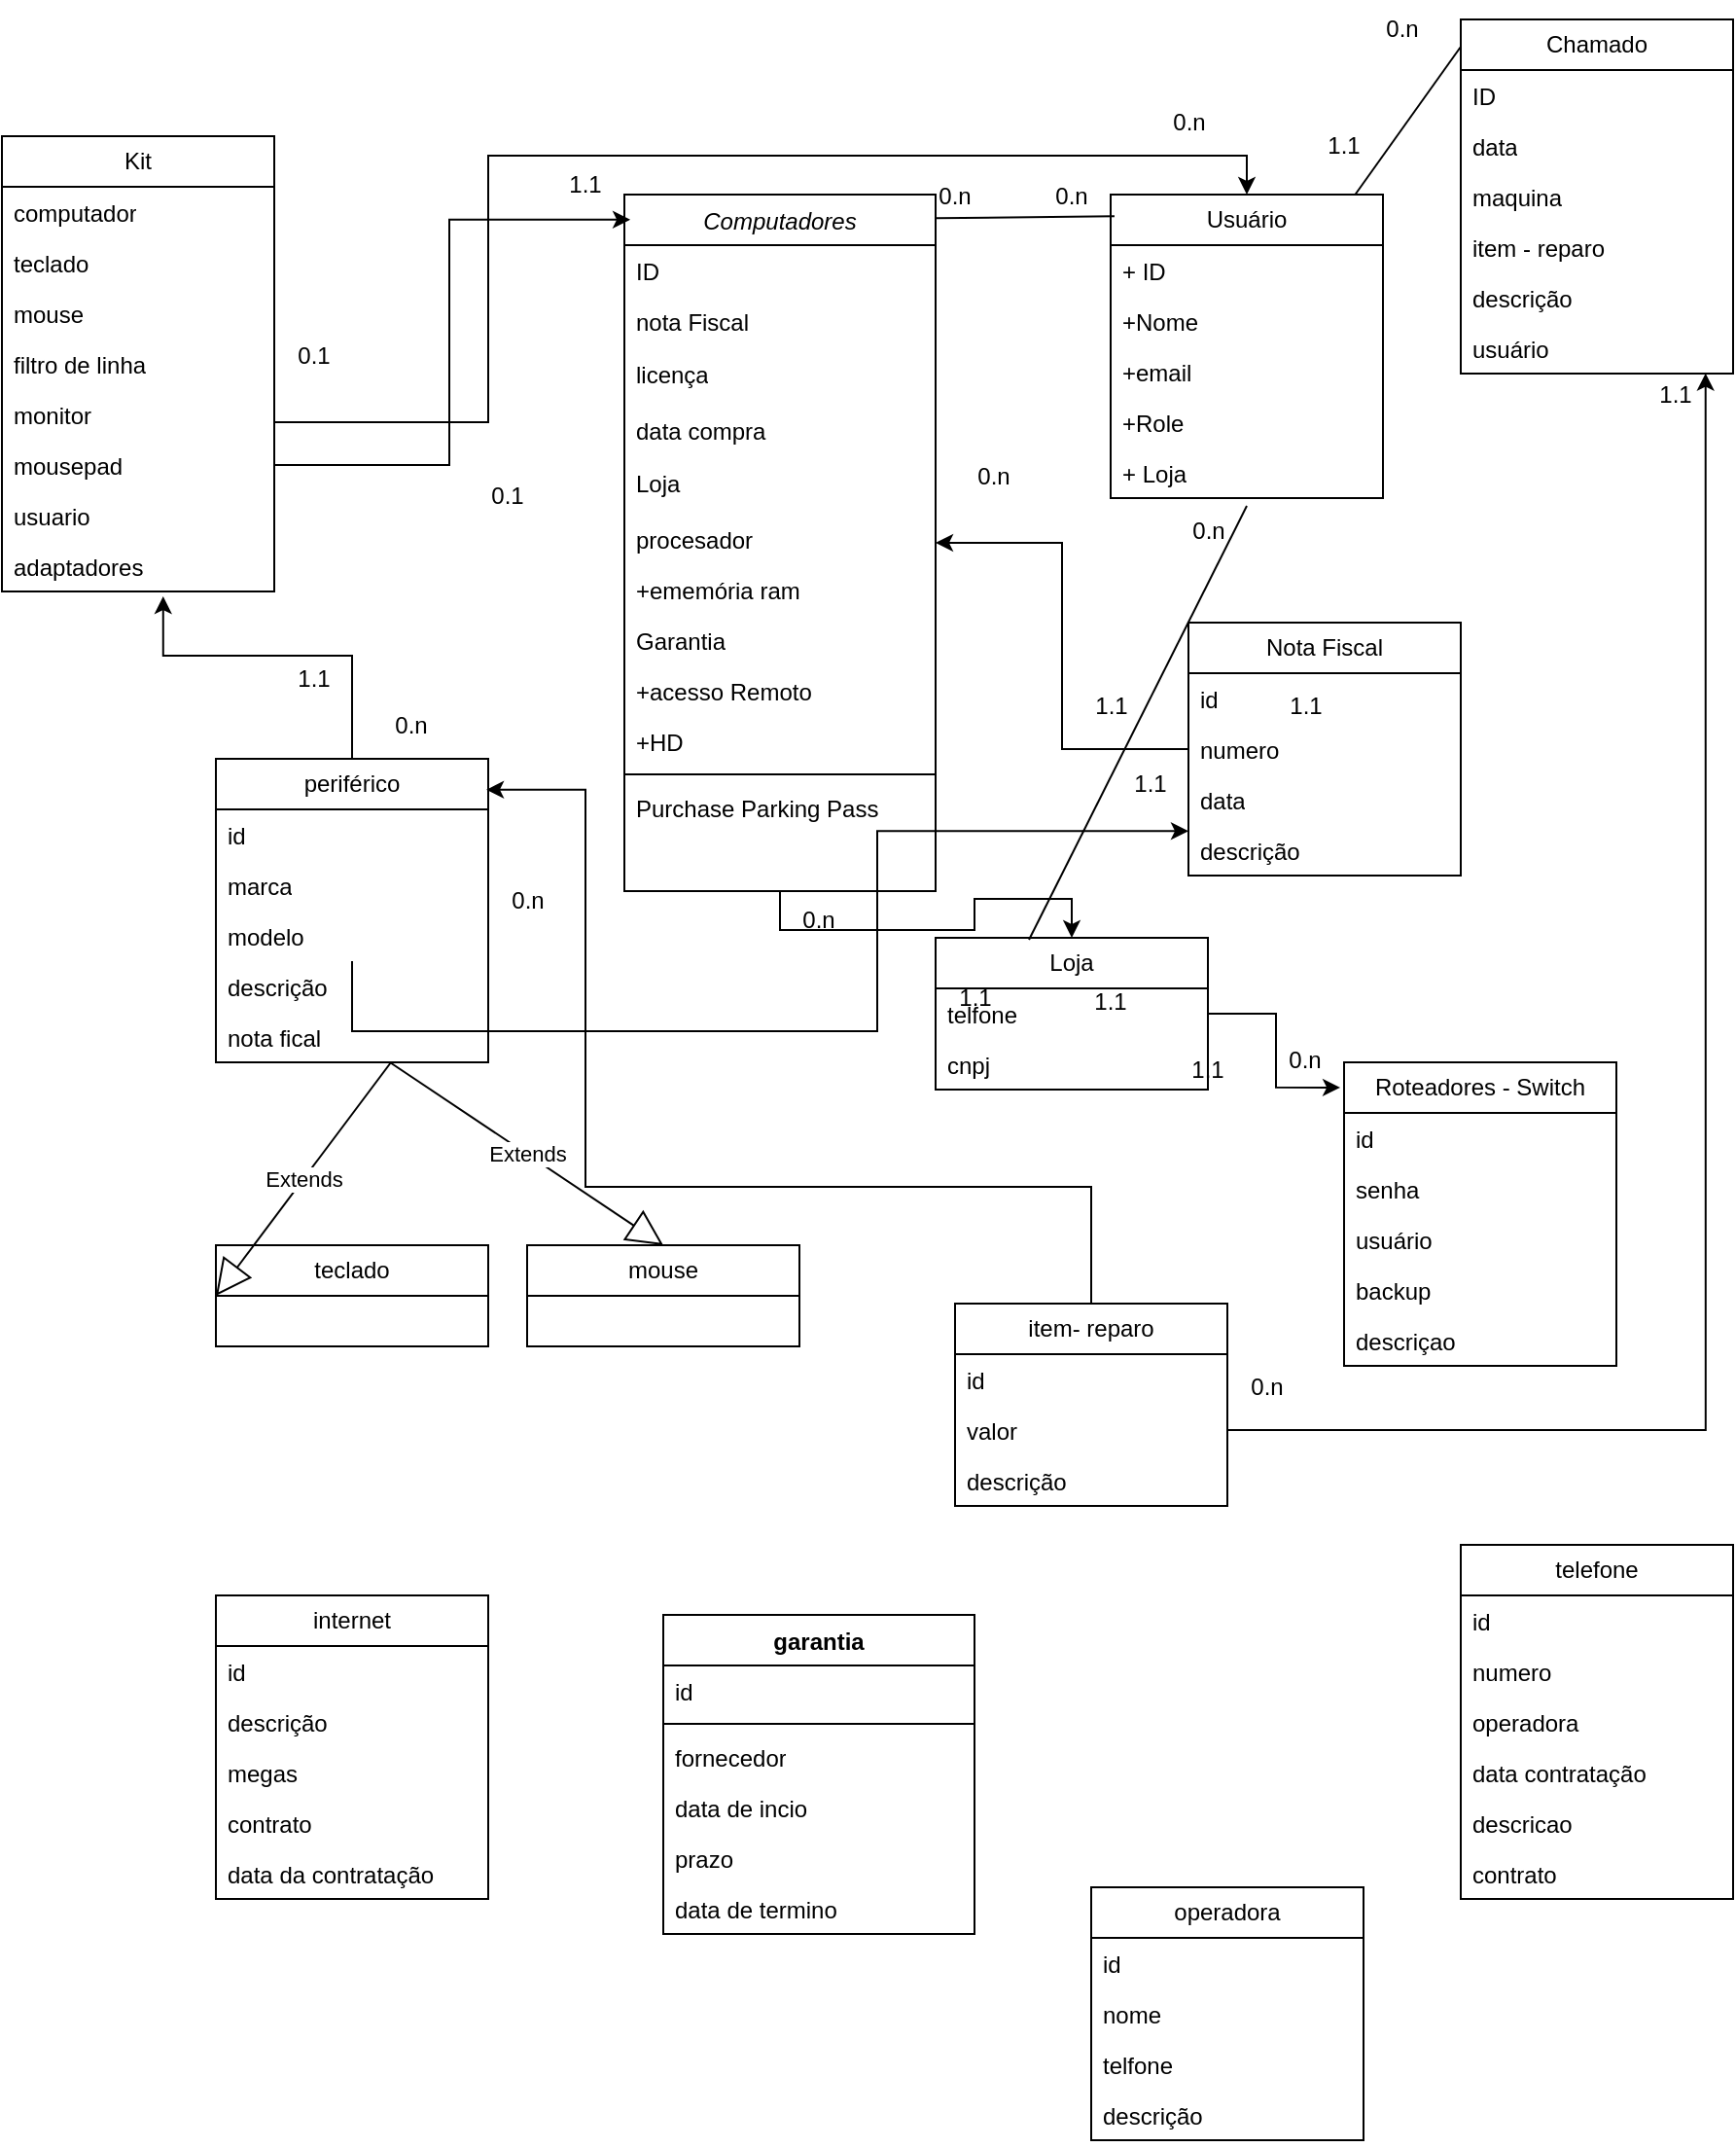 <mxfile version="21.6.1" type="device">
  <diagram id="C5RBs43oDa-KdzZeNtuy" name="Page-1">
    <mxGraphModel dx="2061" dy="737" grid="1" gridSize="10" guides="1" tooltips="1" connect="1" arrows="1" fold="1" page="1" pageScale="1" pageWidth="827" pageHeight="1169" math="0" shadow="0">
      <root>
        <mxCell id="WIyWlLk6GJQsqaUBKTNV-0" />
        <mxCell id="WIyWlLk6GJQsqaUBKTNV-1" parent="WIyWlLk6GJQsqaUBKTNV-0" />
        <mxCell id="lfwi_yc-FJui0SywZBca-70" style="edgeStyle=orthogonalEdgeStyle;rounded=0;orthogonalLoop=1;jettySize=auto;html=1;entryX=0.5;entryY=0;entryDx=0;entryDy=0;" edge="1" parent="WIyWlLk6GJQsqaUBKTNV-1" source="zkfFHV4jXpPFQw0GAbJ--0" target="lfwi_yc-FJui0SywZBca-62">
          <mxGeometry relative="1" as="geometry" />
        </mxCell>
        <mxCell id="zkfFHV4jXpPFQw0GAbJ--0" value="Computadores&#xa;" style="swimlane;fontStyle=2;align=center;verticalAlign=top;childLayout=stackLayout;horizontal=1;startSize=26;horizontalStack=0;resizeParent=1;resizeLast=0;collapsible=1;marginBottom=0;rounded=0;shadow=0;strokeWidth=1;" parent="WIyWlLk6GJQsqaUBKTNV-1" vertex="1">
          <mxGeometry x="220" y="120" width="160" height="358" as="geometry">
            <mxRectangle x="230" y="140" width="160" height="26" as="alternateBounds" />
          </mxGeometry>
        </mxCell>
        <mxCell id="zkfFHV4jXpPFQw0GAbJ--1" value="ID" style="text;align=left;verticalAlign=top;spacingLeft=4;spacingRight=4;overflow=hidden;rotatable=0;points=[[0,0.5],[1,0.5]];portConstraint=eastwest;" parent="zkfFHV4jXpPFQw0GAbJ--0" vertex="1">
          <mxGeometry y="26" width="160" height="26" as="geometry" />
        </mxCell>
        <mxCell id="zkfFHV4jXpPFQw0GAbJ--2" value="nota Fiscal" style="text;align=left;verticalAlign=top;spacingLeft=4;spacingRight=4;overflow=hidden;rotatable=0;points=[[0,0.5],[1,0.5]];portConstraint=eastwest;rounded=0;shadow=0;html=0;" parent="zkfFHV4jXpPFQw0GAbJ--0" vertex="1">
          <mxGeometry y="52" width="160" height="26" as="geometry" />
        </mxCell>
        <mxCell id="EEhmgt61nbMVW6sWsjqJ-3" value="licença" style="text;strokeColor=none;fillColor=none;align=left;verticalAlign=middle;spacingLeft=4;spacingRight=4;overflow=hidden;points=[[0,0.5],[1,0.5]];portConstraint=eastwest;rotatable=0;whiteSpace=wrap;html=1;" parent="zkfFHV4jXpPFQw0GAbJ--0" vertex="1">
          <mxGeometry y="78" width="160" height="30" as="geometry" />
        </mxCell>
        <mxCell id="zkfFHV4jXpPFQw0GAbJ--3" value="data compra" style="text;align=left;verticalAlign=top;spacingLeft=4;spacingRight=4;overflow=hidden;rotatable=0;points=[[0,0.5],[1,0.5]];portConstraint=eastwest;rounded=0;shadow=0;html=0;" parent="zkfFHV4jXpPFQw0GAbJ--0" vertex="1">
          <mxGeometry y="108" width="160" height="26" as="geometry" />
        </mxCell>
        <mxCell id="EEhmgt61nbMVW6sWsjqJ-5" value="Loja" style="text;strokeColor=none;fillColor=none;align=left;verticalAlign=middle;spacingLeft=4;spacingRight=4;overflow=hidden;points=[[0,0.5],[1,0.5]];portConstraint=eastwest;rotatable=0;whiteSpace=wrap;html=1;" parent="zkfFHV4jXpPFQw0GAbJ--0" vertex="1">
          <mxGeometry y="134" width="160" height="30" as="geometry" />
        </mxCell>
        <mxCell id="EEhmgt61nbMVW6sWsjqJ-15" value="procesador" style="text;strokeColor=none;fillColor=none;align=left;verticalAlign=top;spacingLeft=4;spacingRight=4;overflow=hidden;rotatable=0;points=[[0,0.5],[1,0.5]];portConstraint=eastwest;whiteSpace=wrap;html=1;" parent="zkfFHV4jXpPFQw0GAbJ--0" vertex="1">
          <mxGeometry y="164" width="160" height="26" as="geometry" />
        </mxCell>
        <mxCell id="EEhmgt61nbMVW6sWsjqJ-16" value="+ememória ram" style="text;strokeColor=none;fillColor=none;align=left;verticalAlign=top;spacingLeft=4;spacingRight=4;overflow=hidden;rotatable=0;points=[[0,0.5],[1,0.5]];portConstraint=eastwest;whiteSpace=wrap;html=1;" parent="zkfFHV4jXpPFQw0GAbJ--0" vertex="1">
          <mxGeometry y="190" width="160" height="26" as="geometry" />
        </mxCell>
        <mxCell id="EEhmgt61nbMVW6sWsjqJ-18" value="Garantia" style="text;strokeColor=none;fillColor=none;align=left;verticalAlign=top;spacingLeft=4;spacingRight=4;overflow=hidden;rotatable=0;points=[[0,0.5],[1,0.5]];portConstraint=eastwest;whiteSpace=wrap;html=1;" parent="zkfFHV4jXpPFQw0GAbJ--0" vertex="1">
          <mxGeometry y="216" width="160" height="26" as="geometry" />
        </mxCell>
        <mxCell id="lfwi_yc-FJui0SywZBca-0" value="+acesso Remoto&lt;br&gt;" style="text;strokeColor=none;fillColor=none;align=left;verticalAlign=top;spacingLeft=4;spacingRight=4;overflow=hidden;rotatable=0;points=[[0,0.5],[1,0.5]];portConstraint=eastwest;whiteSpace=wrap;html=1;" vertex="1" parent="zkfFHV4jXpPFQw0GAbJ--0">
          <mxGeometry y="242" width="160" height="26" as="geometry" />
        </mxCell>
        <mxCell id="EEhmgt61nbMVW6sWsjqJ-17" value="+HD" style="text;strokeColor=none;fillColor=none;align=left;verticalAlign=top;spacingLeft=4;spacingRight=4;overflow=hidden;rotatable=0;points=[[0,0.5],[1,0.5]];portConstraint=eastwest;whiteSpace=wrap;html=1;" parent="zkfFHV4jXpPFQw0GAbJ--0" vertex="1">
          <mxGeometry y="268" width="160" height="26" as="geometry" />
        </mxCell>
        <mxCell id="zkfFHV4jXpPFQw0GAbJ--4" value="" style="line;html=1;strokeWidth=1;align=left;verticalAlign=middle;spacingTop=-1;spacingLeft=3;spacingRight=3;rotatable=0;labelPosition=right;points=[];portConstraint=eastwest;" parent="zkfFHV4jXpPFQw0GAbJ--0" vertex="1">
          <mxGeometry y="294" width="160" height="8" as="geometry" />
        </mxCell>
        <mxCell id="zkfFHV4jXpPFQw0GAbJ--5" value="Purchase Parking Pass" style="text;align=left;verticalAlign=top;spacingLeft=4;spacingRight=4;overflow=hidden;rotatable=0;points=[[0,0.5],[1,0.5]];portConstraint=eastwest;" parent="zkfFHV4jXpPFQw0GAbJ--0" vertex="1">
          <mxGeometry y="302" width="160" height="26" as="geometry" />
        </mxCell>
        <mxCell id="EEhmgt61nbMVW6sWsjqJ-10" value="Usuário" style="swimlane;fontStyle=0;childLayout=stackLayout;horizontal=1;startSize=26;fillColor=none;horizontalStack=0;resizeParent=1;resizeParentMax=0;resizeLast=0;collapsible=1;marginBottom=0;whiteSpace=wrap;html=1;" parent="WIyWlLk6GJQsqaUBKTNV-1" vertex="1">
          <mxGeometry x="470" y="120" width="140" height="156" as="geometry" />
        </mxCell>
        <mxCell id="EEhmgt61nbMVW6sWsjqJ-11" value="+ ID" style="text;strokeColor=none;fillColor=none;align=left;verticalAlign=top;spacingLeft=4;spacingRight=4;overflow=hidden;rotatable=0;points=[[0,0.5],[1,0.5]];portConstraint=eastwest;whiteSpace=wrap;html=1;" parent="EEhmgt61nbMVW6sWsjqJ-10" vertex="1">
          <mxGeometry y="26" width="140" height="26" as="geometry" />
        </mxCell>
        <mxCell id="EEhmgt61nbMVW6sWsjqJ-12" value="+Nome" style="text;strokeColor=none;fillColor=none;align=left;verticalAlign=top;spacingLeft=4;spacingRight=4;overflow=hidden;rotatable=0;points=[[0,0.5],[1,0.5]];portConstraint=eastwest;whiteSpace=wrap;html=1;" parent="EEhmgt61nbMVW6sWsjqJ-10" vertex="1">
          <mxGeometry y="52" width="140" height="26" as="geometry" />
        </mxCell>
        <mxCell id="EEhmgt61nbMVW6sWsjqJ-13" value="+email" style="text;strokeColor=none;fillColor=none;align=left;verticalAlign=top;spacingLeft=4;spacingRight=4;overflow=hidden;rotatable=0;points=[[0,0.5],[1,0.5]];portConstraint=eastwest;whiteSpace=wrap;html=1;" parent="EEhmgt61nbMVW6sWsjqJ-10" vertex="1">
          <mxGeometry y="78" width="140" height="26" as="geometry" />
        </mxCell>
        <mxCell id="EEhmgt61nbMVW6sWsjqJ-19" value="+Role" style="text;strokeColor=none;fillColor=none;align=left;verticalAlign=top;spacingLeft=4;spacingRight=4;overflow=hidden;rotatable=0;points=[[0,0.5],[1,0.5]];portConstraint=eastwest;whiteSpace=wrap;html=1;" parent="EEhmgt61nbMVW6sWsjqJ-10" vertex="1">
          <mxGeometry y="104" width="140" height="26" as="geometry" />
        </mxCell>
        <mxCell id="EEhmgt61nbMVW6sWsjqJ-14" value="+ Loja&lt;br&gt;" style="text;strokeColor=none;fillColor=none;align=left;verticalAlign=top;spacingLeft=4;spacingRight=4;overflow=hidden;rotatable=0;points=[[0,0.5],[1,0.5]];portConstraint=eastwest;whiteSpace=wrap;html=1;" parent="EEhmgt61nbMVW6sWsjqJ-10" vertex="1">
          <mxGeometry y="130" width="140" height="26" as="geometry" />
        </mxCell>
        <mxCell id="EEhmgt61nbMVW6sWsjqJ-20" value="Chamado" style="swimlane;fontStyle=0;childLayout=stackLayout;horizontal=1;startSize=26;fillColor=none;horizontalStack=0;resizeParent=1;resizeParentMax=0;resizeLast=0;collapsible=1;marginBottom=0;whiteSpace=wrap;html=1;" parent="WIyWlLk6GJQsqaUBKTNV-1" vertex="1">
          <mxGeometry x="650" y="30" width="140" height="182" as="geometry" />
        </mxCell>
        <mxCell id="EEhmgt61nbMVW6sWsjqJ-21" value="ID" style="text;strokeColor=none;fillColor=none;align=left;verticalAlign=top;spacingLeft=4;spacingRight=4;overflow=hidden;rotatable=0;points=[[0,0.5],[1,0.5]];portConstraint=eastwest;whiteSpace=wrap;html=1;" parent="EEhmgt61nbMVW6sWsjqJ-20" vertex="1">
          <mxGeometry y="26" width="140" height="26" as="geometry" />
        </mxCell>
        <mxCell id="EEhmgt61nbMVW6sWsjqJ-22" value="data" style="text;strokeColor=none;fillColor=none;align=left;verticalAlign=top;spacingLeft=4;spacingRight=4;overflow=hidden;rotatable=0;points=[[0,0.5],[1,0.5]];portConstraint=eastwest;whiteSpace=wrap;html=1;" parent="EEhmgt61nbMVW6sWsjqJ-20" vertex="1">
          <mxGeometry y="52" width="140" height="26" as="geometry" />
        </mxCell>
        <mxCell id="lfwi_yc-FJui0SywZBca-1" value="maquina" style="text;strokeColor=none;fillColor=none;align=left;verticalAlign=top;spacingLeft=4;spacingRight=4;overflow=hidden;rotatable=0;points=[[0,0.5],[1,0.5]];portConstraint=eastwest;whiteSpace=wrap;html=1;" vertex="1" parent="EEhmgt61nbMVW6sWsjqJ-20">
          <mxGeometry y="78" width="140" height="26" as="geometry" />
        </mxCell>
        <mxCell id="lfwi_yc-FJui0SywZBca-2" value="item - reparo" style="text;strokeColor=none;fillColor=none;align=left;verticalAlign=top;spacingLeft=4;spacingRight=4;overflow=hidden;rotatable=0;points=[[0,0.5],[1,0.5]];portConstraint=eastwest;whiteSpace=wrap;html=1;" vertex="1" parent="EEhmgt61nbMVW6sWsjqJ-20">
          <mxGeometry y="104" width="140" height="26" as="geometry" />
        </mxCell>
        <mxCell id="lfwi_yc-FJui0SywZBca-3" value="descrição" style="text;strokeColor=none;fillColor=none;align=left;verticalAlign=top;spacingLeft=4;spacingRight=4;overflow=hidden;rotatable=0;points=[[0,0.5],[1,0.5]];portConstraint=eastwest;whiteSpace=wrap;html=1;" vertex="1" parent="EEhmgt61nbMVW6sWsjqJ-20">
          <mxGeometry y="130" width="140" height="26" as="geometry" />
        </mxCell>
        <mxCell id="EEhmgt61nbMVW6sWsjqJ-23" value="usuário" style="text;strokeColor=none;fillColor=none;align=left;verticalAlign=top;spacingLeft=4;spacingRight=4;overflow=hidden;rotatable=0;points=[[0,0.5],[1,0.5]];portConstraint=eastwest;whiteSpace=wrap;html=1;" parent="EEhmgt61nbMVW6sWsjqJ-20" vertex="1">
          <mxGeometry y="156" width="140" height="26" as="geometry" />
        </mxCell>
        <mxCell id="lfwi_yc-FJui0SywZBca-4" value="Roteadores - Switch" style="swimlane;fontStyle=0;childLayout=stackLayout;horizontal=1;startSize=26;fillColor=none;horizontalStack=0;resizeParent=1;resizeParentMax=0;resizeLast=0;collapsible=1;marginBottom=0;whiteSpace=wrap;html=1;" vertex="1" parent="WIyWlLk6GJQsqaUBKTNV-1">
          <mxGeometry x="590" y="566" width="140" height="156" as="geometry" />
        </mxCell>
        <mxCell id="lfwi_yc-FJui0SywZBca-5" value="id" style="text;strokeColor=none;fillColor=none;align=left;verticalAlign=top;spacingLeft=4;spacingRight=4;overflow=hidden;rotatable=0;points=[[0,0.5],[1,0.5]];portConstraint=eastwest;whiteSpace=wrap;html=1;" vertex="1" parent="lfwi_yc-FJui0SywZBca-4">
          <mxGeometry y="26" width="140" height="26" as="geometry" />
        </mxCell>
        <mxCell id="lfwi_yc-FJui0SywZBca-6" value="senha" style="text;strokeColor=none;fillColor=none;align=left;verticalAlign=top;spacingLeft=4;spacingRight=4;overflow=hidden;rotatable=0;points=[[0,0.5],[1,0.5]];portConstraint=eastwest;whiteSpace=wrap;html=1;" vertex="1" parent="lfwi_yc-FJui0SywZBca-4">
          <mxGeometry y="52" width="140" height="26" as="geometry" />
        </mxCell>
        <mxCell id="lfwi_yc-FJui0SywZBca-7" value="usuário" style="text;strokeColor=none;fillColor=none;align=left;verticalAlign=top;spacingLeft=4;spacingRight=4;overflow=hidden;rotatable=0;points=[[0,0.5],[1,0.5]];portConstraint=eastwest;whiteSpace=wrap;html=1;" vertex="1" parent="lfwi_yc-FJui0SywZBca-4">
          <mxGeometry y="78" width="140" height="26" as="geometry" />
        </mxCell>
        <mxCell id="lfwi_yc-FJui0SywZBca-8" value="backup" style="text;strokeColor=none;fillColor=none;align=left;verticalAlign=top;spacingLeft=4;spacingRight=4;overflow=hidden;rotatable=0;points=[[0,0.5],[1,0.5]];portConstraint=eastwest;whiteSpace=wrap;html=1;" vertex="1" parent="lfwi_yc-FJui0SywZBca-4">
          <mxGeometry y="104" width="140" height="26" as="geometry" />
        </mxCell>
        <mxCell id="lfwi_yc-FJui0SywZBca-9" value="descriçao" style="text;strokeColor=none;fillColor=none;align=left;verticalAlign=top;spacingLeft=4;spacingRight=4;overflow=hidden;rotatable=0;points=[[0,0.5],[1,0.5]];portConstraint=eastwest;whiteSpace=wrap;html=1;" vertex="1" parent="lfwi_yc-FJui0SywZBca-4">
          <mxGeometry y="130" width="140" height="26" as="geometry" />
        </mxCell>
        <mxCell id="lfwi_yc-FJui0SywZBca-88" style="edgeStyle=orthogonalEdgeStyle;rounded=0;orthogonalLoop=1;jettySize=auto;html=1;entryX=0.5;entryY=0;entryDx=0;entryDy=0;" edge="1" parent="WIyWlLk6GJQsqaUBKTNV-1" source="lfwi_yc-FJui0SywZBca-10" target="EEhmgt61nbMVW6sWsjqJ-10">
          <mxGeometry relative="1" as="geometry">
            <Array as="points">
              <mxPoint x="150" y="237" />
              <mxPoint x="150" y="100" />
              <mxPoint x="540" y="100" />
            </Array>
          </mxGeometry>
        </mxCell>
        <mxCell id="lfwi_yc-FJui0SywZBca-10" value="Kit" style="swimlane;fontStyle=0;childLayout=stackLayout;horizontal=1;startSize=26;fillColor=none;horizontalStack=0;resizeParent=1;resizeParentMax=0;resizeLast=0;collapsible=1;marginBottom=0;whiteSpace=wrap;html=1;" vertex="1" parent="WIyWlLk6GJQsqaUBKTNV-1">
          <mxGeometry x="-100" y="90" width="140" height="234" as="geometry" />
        </mxCell>
        <mxCell id="lfwi_yc-FJui0SywZBca-11" value="computador" style="text;strokeColor=none;fillColor=none;align=left;verticalAlign=top;spacingLeft=4;spacingRight=4;overflow=hidden;rotatable=0;points=[[0,0.5],[1,0.5]];portConstraint=eastwest;whiteSpace=wrap;html=1;" vertex="1" parent="lfwi_yc-FJui0SywZBca-10">
          <mxGeometry y="26" width="140" height="26" as="geometry" />
        </mxCell>
        <mxCell id="lfwi_yc-FJui0SywZBca-12" value="teclado" style="text;strokeColor=none;fillColor=none;align=left;verticalAlign=top;spacingLeft=4;spacingRight=4;overflow=hidden;rotatable=0;points=[[0,0.5],[1,0.5]];portConstraint=eastwest;whiteSpace=wrap;html=1;" vertex="1" parent="lfwi_yc-FJui0SywZBca-10">
          <mxGeometry y="52" width="140" height="26" as="geometry" />
        </mxCell>
        <mxCell id="lfwi_yc-FJui0SywZBca-13" value="mouse" style="text;strokeColor=none;fillColor=none;align=left;verticalAlign=top;spacingLeft=4;spacingRight=4;overflow=hidden;rotatable=0;points=[[0,0.5],[1,0.5]];portConstraint=eastwest;whiteSpace=wrap;html=1;" vertex="1" parent="lfwi_yc-FJui0SywZBca-10">
          <mxGeometry y="78" width="140" height="26" as="geometry" />
        </mxCell>
        <mxCell id="lfwi_yc-FJui0SywZBca-15" value="filtro de linha" style="text;strokeColor=none;fillColor=none;align=left;verticalAlign=top;spacingLeft=4;spacingRight=4;overflow=hidden;rotatable=0;points=[[0,0.5],[1,0.5]];portConstraint=eastwest;whiteSpace=wrap;html=1;" vertex="1" parent="lfwi_yc-FJui0SywZBca-10">
          <mxGeometry y="104" width="140" height="26" as="geometry" />
        </mxCell>
        <mxCell id="lfwi_yc-FJui0SywZBca-14" value="monitor" style="text;strokeColor=none;fillColor=none;align=left;verticalAlign=top;spacingLeft=4;spacingRight=4;overflow=hidden;rotatable=0;points=[[0,0.5],[1,0.5]];portConstraint=eastwest;whiteSpace=wrap;html=1;" vertex="1" parent="lfwi_yc-FJui0SywZBca-10">
          <mxGeometry y="130" width="140" height="26" as="geometry" />
        </mxCell>
        <mxCell id="lfwi_yc-FJui0SywZBca-16" value="mousepad" style="text;strokeColor=none;fillColor=none;align=left;verticalAlign=top;spacingLeft=4;spacingRight=4;overflow=hidden;rotatable=0;points=[[0,0.5],[1,0.5]];portConstraint=eastwest;whiteSpace=wrap;html=1;" vertex="1" parent="lfwi_yc-FJui0SywZBca-10">
          <mxGeometry y="156" width="140" height="26" as="geometry" />
        </mxCell>
        <mxCell id="lfwi_yc-FJui0SywZBca-39" value="usuario" style="text;strokeColor=none;fillColor=none;align=left;verticalAlign=top;spacingLeft=4;spacingRight=4;overflow=hidden;rotatable=0;points=[[0,0.5],[1,0.5]];portConstraint=eastwest;whiteSpace=wrap;html=1;" vertex="1" parent="lfwi_yc-FJui0SywZBca-10">
          <mxGeometry y="182" width="140" height="26" as="geometry" />
        </mxCell>
        <mxCell id="lfwi_yc-FJui0SywZBca-17" value="adaptadores" style="text;strokeColor=none;fillColor=none;align=left;verticalAlign=top;spacingLeft=4;spacingRight=4;overflow=hidden;rotatable=0;points=[[0,0.5],[1,0.5]];portConstraint=eastwest;whiteSpace=wrap;html=1;" vertex="1" parent="lfwi_yc-FJui0SywZBca-10">
          <mxGeometry y="208" width="140" height="26" as="geometry" />
        </mxCell>
        <mxCell id="lfwi_yc-FJui0SywZBca-77" style="edgeStyle=orthogonalEdgeStyle;rounded=0;orthogonalLoop=1;jettySize=auto;html=1;" edge="1" parent="WIyWlLk6GJQsqaUBKTNV-1" source="lfwi_yc-FJui0SywZBca-19" target="zkfFHV4jXpPFQw0GAbJ--0">
          <mxGeometry relative="1" as="geometry" />
        </mxCell>
        <mxCell id="lfwi_yc-FJui0SywZBca-19" value="Nota Fiscal" style="swimlane;fontStyle=0;childLayout=stackLayout;horizontal=1;startSize=26;fillColor=none;horizontalStack=0;resizeParent=1;resizeParentMax=0;resizeLast=0;collapsible=1;marginBottom=0;whiteSpace=wrap;html=1;" vertex="1" parent="WIyWlLk6GJQsqaUBKTNV-1">
          <mxGeometry x="510" y="340" width="140" height="130" as="geometry" />
        </mxCell>
        <mxCell id="lfwi_yc-FJui0SywZBca-20" value="id" style="text;strokeColor=none;fillColor=none;align=left;verticalAlign=top;spacingLeft=4;spacingRight=4;overflow=hidden;rotatable=0;points=[[0,0.5],[1,0.5]];portConstraint=eastwest;whiteSpace=wrap;html=1;" vertex="1" parent="lfwi_yc-FJui0SywZBca-19">
          <mxGeometry y="26" width="140" height="26" as="geometry" />
        </mxCell>
        <mxCell id="lfwi_yc-FJui0SywZBca-23" value="numero&lt;br&gt;" style="text;strokeColor=none;fillColor=none;align=left;verticalAlign=top;spacingLeft=4;spacingRight=4;overflow=hidden;rotatable=0;points=[[0,0.5],[1,0.5]];portConstraint=eastwest;whiteSpace=wrap;html=1;" vertex="1" parent="lfwi_yc-FJui0SywZBca-19">
          <mxGeometry y="52" width="140" height="26" as="geometry" />
        </mxCell>
        <mxCell id="lfwi_yc-FJui0SywZBca-21" value="data" style="text;strokeColor=none;fillColor=none;align=left;verticalAlign=top;spacingLeft=4;spacingRight=4;overflow=hidden;rotatable=0;points=[[0,0.5],[1,0.5]];portConstraint=eastwest;whiteSpace=wrap;html=1;" vertex="1" parent="lfwi_yc-FJui0SywZBca-19">
          <mxGeometry y="78" width="140" height="26" as="geometry" />
        </mxCell>
        <mxCell id="lfwi_yc-FJui0SywZBca-22" value="descrição" style="text;strokeColor=none;fillColor=none;align=left;verticalAlign=top;spacingLeft=4;spacingRight=4;overflow=hidden;rotatable=0;points=[[0,0.5],[1,0.5]];portConstraint=eastwest;whiteSpace=wrap;html=1;" vertex="1" parent="lfwi_yc-FJui0SywZBca-19">
          <mxGeometry y="104" width="140" height="26" as="geometry" />
        </mxCell>
        <mxCell id="lfwi_yc-FJui0SywZBca-85" style="edgeStyle=orthogonalEdgeStyle;rounded=0;orthogonalLoop=1;jettySize=auto;html=1;entryX=0.592;entryY=1.097;entryDx=0;entryDy=0;entryPerimeter=0;" edge="1" parent="WIyWlLk6GJQsqaUBKTNV-1" source="lfwi_yc-FJui0SywZBca-24" target="lfwi_yc-FJui0SywZBca-17">
          <mxGeometry relative="1" as="geometry">
            <Array as="points">
              <mxPoint x="80" y="357" />
            </Array>
          </mxGeometry>
        </mxCell>
        <mxCell id="lfwi_yc-FJui0SywZBca-24" value="periférico" style="swimlane;fontStyle=0;childLayout=stackLayout;horizontal=1;startSize=26;fillColor=none;horizontalStack=0;resizeParent=1;resizeParentMax=0;resizeLast=0;collapsible=1;marginBottom=0;whiteSpace=wrap;html=1;" vertex="1" parent="WIyWlLk6GJQsqaUBKTNV-1">
          <mxGeometry x="10" y="410" width="140" height="156" as="geometry" />
        </mxCell>
        <mxCell id="lfwi_yc-FJui0SywZBca-27" value="id" style="text;strokeColor=none;fillColor=none;align=left;verticalAlign=top;spacingLeft=4;spacingRight=4;overflow=hidden;rotatable=0;points=[[0,0.5],[1,0.5]];portConstraint=eastwest;whiteSpace=wrap;html=1;" vertex="1" parent="lfwi_yc-FJui0SywZBca-24">
          <mxGeometry y="26" width="140" height="26" as="geometry" />
        </mxCell>
        <mxCell id="lfwi_yc-FJui0SywZBca-28" value="marca" style="text;strokeColor=none;fillColor=none;align=left;verticalAlign=top;spacingLeft=4;spacingRight=4;overflow=hidden;rotatable=0;points=[[0,0.5],[1,0.5]];portConstraint=eastwest;whiteSpace=wrap;html=1;" vertex="1" parent="lfwi_yc-FJui0SywZBca-24">
          <mxGeometry y="52" width="140" height="26" as="geometry" />
        </mxCell>
        <mxCell id="lfwi_yc-FJui0SywZBca-25" value="modelo" style="text;strokeColor=none;fillColor=none;align=left;verticalAlign=top;spacingLeft=4;spacingRight=4;overflow=hidden;rotatable=0;points=[[0,0.5],[1,0.5]];portConstraint=eastwest;whiteSpace=wrap;html=1;" vertex="1" parent="lfwi_yc-FJui0SywZBca-24">
          <mxGeometry y="78" width="140" height="26" as="geometry" />
        </mxCell>
        <mxCell id="lfwi_yc-FJui0SywZBca-26" value="descrição" style="text;strokeColor=none;fillColor=none;align=left;verticalAlign=top;spacingLeft=4;spacingRight=4;overflow=hidden;rotatable=0;points=[[0,0.5],[1,0.5]];portConstraint=eastwest;whiteSpace=wrap;html=1;" vertex="1" parent="lfwi_yc-FJui0SywZBca-24">
          <mxGeometry y="104" width="140" height="26" as="geometry" />
        </mxCell>
        <mxCell id="lfwi_yc-FJui0SywZBca-29" value="nota fical&lt;br&gt;" style="text;strokeColor=none;fillColor=none;align=left;verticalAlign=top;spacingLeft=4;spacingRight=4;overflow=hidden;rotatable=0;points=[[0,0.5],[1,0.5]];portConstraint=eastwest;whiteSpace=wrap;html=1;" vertex="1" parent="lfwi_yc-FJui0SywZBca-24">
          <mxGeometry y="130" width="140" height="26" as="geometry" />
        </mxCell>
        <mxCell id="lfwi_yc-FJui0SywZBca-44" value="Extends" style="endArrow=block;endSize=16;endFill=0;html=1;rounded=0;entryX=0;entryY=0.5;entryDx=0;entryDy=0;" edge="1" parent="lfwi_yc-FJui0SywZBca-24" target="lfwi_yc-FJui0SywZBca-31">
          <mxGeometry width="160" relative="1" as="geometry">
            <mxPoint x="90" y="156" as="sourcePoint" />
            <mxPoint x="250" y="156" as="targetPoint" />
          </mxGeometry>
        </mxCell>
        <mxCell id="lfwi_yc-FJui0SywZBca-31" value="teclado" style="swimlane;fontStyle=0;childLayout=stackLayout;horizontal=1;startSize=26;fillColor=none;horizontalStack=0;resizeParent=1;resizeParentMax=0;resizeLast=0;collapsible=1;marginBottom=0;whiteSpace=wrap;html=1;" vertex="1" parent="WIyWlLk6GJQsqaUBKTNV-1">
          <mxGeometry x="10" y="660" width="140" height="52" as="geometry" />
        </mxCell>
        <mxCell id="lfwi_yc-FJui0SywZBca-35" value="mouse" style="swimlane;fontStyle=0;childLayout=stackLayout;horizontal=1;startSize=26;fillColor=none;horizontalStack=0;resizeParent=1;resizeParentMax=0;resizeLast=0;collapsible=1;marginBottom=0;whiteSpace=wrap;html=1;" vertex="1" parent="WIyWlLk6GJQsqaUBKTNV-1">
          <mxGeometry x="170" y="660" width="140" height="52" as="geometry" />
        </mxCell>
        <mxCell id="lfwi_yc-FJui0SywZBca-46" value="Extends" style="endArrow=block;endSize=16;endFill=0;html=1;rounded=0;entryX=0.5;entryY=0;entryDx=0;entryDy=0;" edge="1" parent="WIyWlLk6GJQsqaUBKTNV-1" source="lfwi_yc-FJui0SywZBca-29" target="lfwi_yc-FJui0SywZBca-35">
          <mxGeometry width="160" relative="1" as="geometry">
            <mxPoint x="330" y="570" as="sourcePoint" />
            <mxPoint x="490" y="570" as="targetPoint" />
          </mxGeometry>
        </mxCell>
        <mxCell id="lfwi_yc-FJui0SywZBca-53" style="edgeStyle=orthogonalEdgeStyle;rounded=0;orthogonalLoop=1;jettySize=auto;html=1;entryX=0.019;entryY=0.036;entryDx=0;entryDy=0;entryPerimeter=0;" edge="1" parent="WIyWlLk6GJQsqaUBKTNV-1" source="lfwi_yc-FJui0SywZBca-16" target="zkfFHV4jXpPFQw0GAbJ--0">
          <mxGeometry relative="1" as="geometry" />
        </mxCell>
        <mxCell id="lfwi_yc-FJui0SywZBca-54" value="1.1" style="text;html=1;strokeColor=none;fillColor=none;align=center;verticalAlign=middle;whiteSpace=wrap;rounded=0;" vertex="1" parent="WIyWlLk6GJQsqaUBKTNV-1">
          <mxGeometry x="170" y="100" width="60" height="30" as="geometry" />
        </mxCell>
        <mxCell id="lfwi_yc-FJui0SywZBca-55" value="0.1" style="text;html=1;strokeColor=none;fillColor=none;align=center;verticalAlign=middle;whiteSpace=wrap;rounded=0;" vertex="1" parent="WIyWlLk6GJQsqaUBKTNV-1">
          <mxGeometry x="130" y="260" width="60" height="30" as="geometry" />
        </mxCell>
        <mxCell id="lfwi_yc-FJui0SywZBca-56" value="" style="endArrow=none;html=1;rounded=0;entryX=0;entryY=0.077;entryDx=0;entryDy=0;entryPerimeter=0;" edge="1" parent="WIyWlLk6GJQsqaUBKTNV-1" source="EEhmgt61nbMVW6sWsjqJ-10" target="EEhmgt61nbMVW6sWsjqJ-20">
          <mxGeometry width="50" height="50" relative="1" as="geometry">
            <mxPoint x="390" y="280" as="sourcePoint" />
            <mxPoint x="440" y="230" as="targetPoint" />
          </mxGeometry>
        </mxCell>
        <mxCell id="lfwi_yc-FJui0SywZBca-57" value="0.n" style="text;html=1;strokeColor=none;fillColor=none;align=center;verticalAlign=middle;whiteSpace=wrap;rounded=0;" vertex="1" parent="WIyWlLk6GJQsqaUBKTNV-1">
          <mxGeometry x="590" y="20" width="60" height="30" as="geometry" />
        </mxCell>
        <mxCell id="lfwi_yc-FJui0SywZBca-58" value="1.1" style="text;html=1;strokeColor=none;fillColor=none;align=center;verticalAlign=middle;whiteSpace=wrap;rounded=0;" vertex="1" parent="WIyWlLk6GJQsqaUBKTNV-1">
          <mxGeometry x="560" y="80" width="60" height="30" as="geometry" />
        </mxCell>
        <mxCell id="lfwi_yc-FJui0SywZBca-59" value="" style="endArrow=none;html=1;rounded=0;exitX=1;exitY=0.034;exitDx=0;exitDy=0;exitPerimeter=0;entryX=0.014;entryY=0.071;entryDx=0;entryDy=0;entryPerimeter=0;" edge="1" parent="WIyWlLk6GJQsqaUBKTNV-1" source="zkfFHV4jXpPFQw0GAbJ--0" target="EEhmgt61nbMVW6sWsjqJ-10">
          <mxGeometry width="50" height="50" relative="1" as="geometry">
            <mxPoint x="390" y="280" as="sourcePoint" />
            <mxPoint x="440" y="230" as="targetPoint" />
          </mxGeometry>
        </mxCell>
        <mxCell id="lfwi_yc-FJui0SywZBca-60" value="0.n" style="text;html=1;strokeColor=none;fillColor=none;align=center;verticalAlign=middle;whiteSpace=wrap;rounded=0;" vertex="1" parent="WIyWlLk6GJQsqaUBKTNV-1">
          <mxGeometry x="360" y="106" width="60" height="30" as="geometry" />
        </mxCell>
        <mxCell id="lfwi_yc-FJui0SywZBca-61" value="0.n" style="text;html=1;strokeColor=none;fillColor=none;align=center;verticalAlign=middle;whiteSpace=wrap;rounded=0;" vertex="1" parent="WIyWlLk6GJQsqaUBKTNV-1">
          <mxGeometry x="420" y="106" width="60" height="30" as="geometry" />
        </mxCell>
        <mxCell id="lfwi_yc-FJui0SywZBca-67" style="edgeStyle=orthogonalEdgeStyle;rounded=0;orthogonalLoop=1;jettySize=auto;html=1;entryX=-0.014;entryY=0.083;entryDx=0;entryDy=0;entryPerimeter=0;" edge="1" parent="WIyWlLk6GJQsqaUBKTNV-1" source="lfwi_yc-FJui0SywZBca-62" target="lfwi_yc-FJui0SywZBca-4">
          <mxGeometry relative="1" as="geometry" />
        </mxCell>
        <mxCell id="lfwi_yc-FJui0SywZBca-62" value="Loja" style="swimlane;fontStyle=0;childLayout=stackLayout;horizontal=1;startSize=26;fillColor=none;horizontalStack=0;resizeParent=1;resizeParentMax=0;resizeLast=0;collapsible=1;marginBottom=0;whiteSpace=wrap;html=1;" vertex="1" parent="WIyWlLk6GJQsqaUBKTNV-1">
          <mxGeometry x="380" y="502" width="140" height="78" as="geometry" />
        </mxCell>
        <mxCell id="lfwi_yc-FJui0SywZBca-63" value="telfone" style="text;strokeColor=none;fillColor=none;align=left;verticalAlign=top;spacingLeft=4;spacingRight=4;overflow=hidden;rotatable=0;points=[[0,0.5],[1,0.5]];portConstraint=eastwest;whiteSpace=wrap;html=1;" vertex="1" parent="lfwi_yc-FJui0SywZBca-62">
          <mxGeometry y="26" width="140" height="26" as="geometry" />
        </mxCell>
        <mxCell id="lfwi_yc-FJui0SywZBca-64" value="cnpj" style="text;strokeColor=none;fillColor=none;align=left;verticalAlign=top;spacingLeft=4;spacingRight=4;overflow=hidden;rotatable=0;points=[[0,0.5],[1,0.5]];portConstraint=eastwest;whiteSpace=wrap;html=1;" vertex="1" parent="lfwi_yc-FJui0SywZBca-62">
          <mxGeometry y="52" width="140" height="26" as="geometry" />
        </mxCell>
        <mxCell id="lfwi_yc-FJui0SywZBca-68" value="0.n" style="text;html=1;strokeColor=none;fillColor=none;align=center;verticalAlign=middle;whiteSpace=wrap;rounded=0;" vertex="1" parent="WIyWlLk6GJQsqaUBKTNV-1">
          <mxGeometry x="540" y="550" width="60" height="30" as="geometry" />
        </mxCell>
        <mxCell id="lfwi_yc-FJui0SywZBca-69" value="1.1" style="text;html=1;strokeColor=none;fillColor=none;align=center;verticalAlign=middle;whiteSpace=wrap;rounded=0;" vertex="1" parent="WIyWlLk6GJQsqaUBKTNV-1">
          <mxGeometry x="490" y="555" width="60" height="30" as="geometry" />
        </mxCell>
        <mxCell id="lfwi_yc-FJui0SywZBca-71" value="1.1" style="text;html=1;strokeColor=none;fillColor=none;align=center;verticalAlign=middle;whiteSpace=wrap;rounded=0;" vertex="1" parent="WIyWlLk6GJQsqaUBKTNV-1">
          <mxGeometry x="440" y="520" width="60" height="30" as="geometry" />
        </mxCell>
        <mxCell id="lfwi_yc-FJui0SywZBca-72" value="0.n" style="text;html=1;strokeColor=none;fillColor=none;align=center;verticalAlign=middle;whiteSpace=wrap;rounded=0;" vertex="1" parent="WIyWlLk6GJQsqaUBKTNV-1">
          <mxGeometry x="290" y="478" width="60" height="30" as="geometry" />
        </mxCell>
        <mxCell id="lfwi_yc-FJui0SywZBca-73" value="" style="endArrow=none;html=1;rounded=0;entryX=0.5;entryY=1.154;entryDx=0;entryDy=0;entryPerimeter=0;exitX=0.343;exitY=0.013;exitDx=0;exitDy=0;exitPerimeter=0;" edge="1" parent="WIyWlLk6GJQsqaUBKTNV-1" source="lfwi_yc-FJui0SywZBca-62" target="EEhmgt61nbMVW6sWsjqJ-14">
          <mxGeometry width="50" height="50" relative="1" as="geometry">
            <mxPoint x="390" y="480" as="sourcePoint" />
            <mxPoint x="440" y="430" as="targetPoint" />
          </mxGeometry>
        </mxCell>
        <mxCell id="lfwi_yc-FJui0SywZBca-75" value="0.n" style="text;html=1;align=center;verticalAlign=middle;resizable=0;points=[];autosize=1;strokeColor=none;fillColor=none;" vertex="1" parent="WIyWlLk6GJQsqaUBKTNV-1">
          <mxGeometry x="500" y="278" width="40" height="30" as="geometry" />
        </mxCell>
        <mxCell id="lfwi_yc-FJui0SywZBca-76" value="1.1" style="text;html=1;align=center;verticalAlign=middle;resizable=0;points=[];autosize=1;strokeColor=none;fillColor=none;" vertex="1" parent="WIyWlLk6GJQsqaUBKTNV-1">
          <mxGeometry x="380" y="518" width="40" height="30" as="geometry" />
        </mxCell>
        <mxCell id="lfwi_yc-FJui0SywZBca-78" value="1.1" style="text;html=1;align=center;verticalAlign=middle;resizable=0;points=[];autosize=1;strokeColor=none;fillColor=none;" vertex="1" parent="WIyWlLk6GJQsqaUBKTNV-1">
          <mxGeometry x="550" y="368" width="40" height="30" as="geometry" />
        </mxCell>
        <mxCell id="lfwi_yc-FJui0SywZBca-79" value="0.n" style="text;html=1;strokeColor=none;fillColor=none;align=center;verticalAlign=middle;whiteSpace=wrap;rounded=0;" vertex="1" parent="WIyWlLk6GJQsqaUBKTNV-1">
          <mxGeometry x="380" y="250" width="60" height="30" as="geometry" />
        </mxCell>
        <mxCell id="lfwi_yc-FJui0SywZBca-84" style="edgeStyle=orthogonalEdgeStyle;rounded=0;orthogonalLoop=1;jettySize=auto;html=1;entryX=0.993;entryY=0.102;entryDx=0;entryDy=0;entryPerimeter=0;" edge="1" parent="WIyWlLk6GJQsqaUBKTNV-1" source="lfwi_yc-FJui0SywZBca-80" target="lfwi_yc-FJui0SywZBca-24">
          <mxGeometry relative="1" as="geometry">
            <Array as="points">
              <mxPoint x="460" y="630" />
              <mxPoint x="200" y="630" />
              <mxPoint x="200" y="426" />
            </Array>
          </mxGeometry>
        </mxCell>
        <mxCell id="lfwi_yc-FJui0SywZBca-80" value="item- reparo" style="swimlane;fontStyle=0;childLayout=stackLayout;horizontal=1;startSize=26;fillColor=none;horizontalStack=0;resizeParent=1;resizeParentMax=0;resizeLast=0;collapsible=1;marginBottom=0;whiteSpace=wrap;html=1;" vertex="1" parent="WIyWlLk6GJQsqaUBKTNV-1">
          <mxGeometry x="390" y="690" width="140" height="104" as="geometry" />
        </mxCell>
        <mxCell id="lfwi_yc-FJui0SywZBca-81" value="id" style="text;strokeColor=none;fillColor=none;align=left;verticalAlign=top;spacingLeft=4;spacingRight=4;overflow=hidden;rotatable=0;points=[[0,0.5],[1,0.5]];portConstraint=eastwest;whiteSpace=wrap;html=1;" vertex="1" parent="lfwi_yc-FJui0SywZBca-80">
          <mxGeometry y="26" width="140" height="26" as="geometry" />
        </mxCell>
        <mxCell id="lfwi_yc-FJui0SywZBca-82" value="valor" style="text;strokeColor=none;fillColor=none;align=left;verticalAlign=top;spacingLeft=4;spacingRight=4;overflow=hidden;rotatable=0;points=[[0,0.5],[1,0.5]];portConstraint=eastwest;whiteSpace=wrap;html=1;" vertex="1" parent="lfwi_yc-FJui0SywZBca-80">
          <mxGeometry y="52" width="140" height="26" as="geometry" />
        </mxCell>
        <mxCell id="lfwi_yc-FJui0SywZBca-83" value="descrição" style="text;strokeColor=none;fillColor=none;align=left;verticalAlign=top;spacingLeft=4;spacingRight=4;overflow=hidden;rotatable=0;points=[[0,0.5],[1,0.5]];portConstraint=eastwest;whiteSpace=wrap;html=1;" vertex="1" parent="lfwi_yc-FJui0SywZBca-80">
          <mxGeometry y="78" width="140" height="26" as="geometry" />
        </mxCell>
        <mxCell id="lfwi_yc-FJui0SywZBca-86" value="0.n" style="text;html=1;align=center;verticalAlign=middle;resizable=0;points=[];autosize=1;strokeColor=none;fillColor=none;" vertex="1" parent="WIyWlLk6GJQsqaUBKTNV-1">
          <mxGeometry x="90" y="378" width="40" height="30" as="geometry" />
        </mxCell>
        <mxCell id="lfwi_yc-FJui0SywZBca-87" value="1.1" style="text;html=1;align=center;verticalAlign=middle;resizable=0;points=[];autosize=1;strokeColor=none;fillColor=none;" vertex="1" parent="WIyWlLk6GJQsqaUBKTNV-1">
          <mxGeometry x="40" y="354" width="40" height="30" as="geometry" />
        </mxCell>
        <mxCell id="lfwi_yc-FJui0SywZBca-90" value="0.1" style="text;html=1;align=center;verticalAlign=middle;resizable=0;points=[];autosize=1;strokeColor=none;fillColor=none;" vertex="1" parent="WIyWlLk6GJQsqaUBKTNV-1">
          <mxGeometry x="40" y="188" width="40" height="30" as="geometry" />
        </mxCell>
        <mxCell id="lfwi_yc-FJui0SywZBca-91" value="0.n" style="text;html=1;align=center;verticalAlign=middle;resizable=0;points=[];autosize=1;strokeColor=none;fillColor=none;" vertex="1" parent="WIyWlLk6GJQsqaUBKTNV-1">
          <mxGeometry x="490" y="68" width="40" height="30" as="geometry" />
        </mxCell>
        <mxCell id="lfwi_yc-FJui0SywZBca-92" style="edgeStyle=orthogonalEdgeStyle;rounded=0;orthogonalLoop=1;jettySize=auto;html=1;entryX=0.899;entryY=0.993;entryDx=0;entryDy=0;entryPerimeter=0;" edge="1" parent="WIyWlLk6GJQsqaUBKTNV-1" source="lfwi_yc-FJui0SywZBca-82" target="EEhmgt61nbMVW6sWsjqJ-23">
          <mxGeometry relative="1" as="geometry" />
        </mxCell>
        <mxCell id="lfwi_yc-FJui0SywZBca-93" value="1.1" style="text;html=1;align=center;verticalAlign=middle;resizable=0;points=[];autosize=1;strokeColor=none;fillColor=none;" vertex="1" parent="WIyWlLk6GJQsqaUBKTNV-1">
          <mxGeometry x="740" y="208" width="40" height="30" as="geometry" />
        </mxCell>
        <mxCell id="lfwi_yc-FJui0SywZBca-94" value="0.n" style="text;html=1;align=center;verticalAlign=middle;resizable=0;points=[];autosize=1;strokeColor=none;fillColor=none;" vertex="1" parent="WIyWlLk6GJQsqaUBKTNV-1">
          <mxGeometry x="530" y="718" width="40" height="30" as="geometry" />
        </mxCell>
        <mxCell id="lfwi_yc-FJui0SywZBca-95" style="edgeStyle=orthogonalEdgeStyle;rounded=0;orthogonalLoop=1;jettySize=auto;html=1;entryX=0;entryY=0.12;entryDx=0;entryDy=0;entryPerimeter=0;" edge="1" parent="WIyWlLk6GJQsqaUBKTNV-1" source="lfwi_yc-FJui0SywZBca-25" target="lfwi_yc-FJui0SywZBca-22">
          <mxGeometry relative="1" as="geometry">
            <Array as="points">
              <mxPoint x="80" y="550" />
              <mxPoint x="350" y="550" />
              <mxPoint x="350" y="447" />
            </Array>
          </mxGeometry>
        </mxCell>
        <mxCell id="lfwi_yc-FJui0SywZBca-96" value="1.1" style="text;html=1;align=center;verticalAlign=middle;resizable=0;points=[];autosize=1;strokeColor=none;fillColor=none;" vertex="1" parent="WIyWlLk6GJQsqaUBKTNV-1">
          <mxGeometry x="470" y="408" width="40" height="30" as="geometry" />
        </mxCell>
        <mxCell id="lfwi_yc-FJui0SywZBca-97" value="0.n" style="text;html=1;align=center;verticalAlign=middle;resizable=0;points=[];autosize=1;strokeColor=none;fillColor=none;" vertex="1" parent="WIyWlLk6GJQsqaUBKTNV-1">
          <mxGeometry x="150" y="468" width="40" height="30" as="geometry" />
        </mxCell>
        <mxCell id="lfwi_yc-FJui0SywZBca-98" value="1.1" style="text;html=1;align=center;verticalAlign=middle;resizable=0;points=[];autosize=1;strokeColor=none;fillColor=none;" vertex="1" parent="WIyWlLk6GJQsqaUBKTNV-1">
          <mxGeometry x="450" y="368" width="40" height="30" as="geometry" />
        </mxCell>
        <mxCell id="lfwi_yc-FJui0SywZBca-99" value="telefone" style="swimlane;fontStyle=0;childLayout=stackLayout;horizontal=1;startSize=26;fillColor=none;horizontalStack=0;resizeParent=1;resizeParentMax=0;resizeLast=0;collapsible=1;marginBottom=0;whiteSpace=wrap;html=1;" vertex="1" parent="WIyWlLk6GJQsqaUBKTNV-1">
          <mxGeometry x="650" y="814" width="140" height="182" as="geometry" />
        </mxCell>
        <mxCell id="lfwi_yc-FJui0SywZBca-100" value="id" style="text;strokeColor=none;fillColor=none;align=left;verticalAlign=top;spacingLeft=4;spacingRight=4;overflow=hidden;rotatable=0;points=[[0,0.5],[1,0.5]];portConstraint=eastwest;whiteSpace=wrap;html=1;" vertex="1" parent="lfwi_yc-FJui0SywZBca-99">
          <mxGeometry y="26" width="140" height="26" as="geometry" />
        </mxCell>
        <mxCell id="lfwi_yc-FJui0SywZBca-101" value="numero" style="text;strokeColor=none;fillColor=none;align=left;verticalAlign=top;spacingLeft=4;spacingRight=4;overflow=hidden;rotatable=0;points=[[0,0.5],[1,0.5]];portConstraint=eastwest;whiteSpace=wrap;html=1;" vertex="1" parent="lfwi_yc-FJui0SywZBca-99">
          <mxGeometry y="52" width="140" height="26" as="geometry" />
        </mxCell>
        <mxCell id="lfwi_yc-FJui0SywZBca-102" value="operadora" style="text;strokeColor=none;fillColor=none;align=left;verticalAlign=top;spacingLeft=4;spacingRight=4;overflow=hidden;rotatable=0;points=[[0,0.5],[1,0.5]];portConstraint=eastwest;whiteSpace=wrap;html=1;" vertex="1" parent="lfwi_yc-FJui0SywZBca-99">
          <mxGeometry y="78" width="140" height="26" as="geometry" />
        </mxCell>
        <mxCell id="lfwi_yc-FJui0SywZBca-123" value="data contratação" style="text;strokeColor=none;fillColor=none;align=left;verticalAlign=top;spacingLeft=4;spacingRight=4;overflow=hidden;rotatable=0;points=[[0,0.5],[1,0.5]];portConstraint=eastwest;whiteSpace=wrap;html=1;" vertex="1" parent="lfwi_yc-FJui0SywZBca-99">
          <mxGeometry y="104" width="140" height="26" as="geometry" />
        </mxCell>
        <mxCell id="lfwi_yc-FJui0SywZBca-124" value="descricao&lt;br&gt;" style="text;strokeColor=none;fillColor=none;align=left;verticalAlign=top;spacingLeft=4;spacingRight=4;overflow=hidden;rotatable=0;points=[[0,0.5],[1,0.5]];portConstraint=eastwest;whiteSpace=wrap;html=1;" vertex="1" parent="lfwi_yc-FJui0SywZBca-99">
          <mxGeometry y="130" width="140" height="26" as="geometry" />
        </mxCell>
        <mxCell id="lfwi_yc-FJui0SywZBca-122" value="contrato" style="text;strokeColor=none;fillColor=none;align=left;verticalAlign=top;spacingLeft=4;spacingRight=4;overflow=hidden;rotatable=0;points=[[0,0.5],[1,0.5]];portConstraint=eastwest;whiteSpace=wrap;html=1;" vertex="1" parent="lfwi_yc-FJui0SywZBca-99">
          <mxGeometry y="156" width="140" height="26" as="geometry" />
        </mxCell>
        <mxCell id="lfwi_yc-FJui0SywZBca-103" value="garantia" style="swimlane;fontStyle=1;align=center;verticalAlign=top;childLayout=stackLayout;horizontal=1;startSize=26;horizontalStack=0;resizeParent=1;resizeParentMax=0;resizeLast=0;collapsible=1;marginBottom=0;whiteSpace=wrap;html=1;" vertex="1" parent="WIyWlLk6GJQsqaUBKTNV-1">
          <mxGeometry x="240" y="850" width="160" height="164" as="geometry" />
        </mxCell>
        <mxCell id="lfwi_yc-FJui0SywZBca-104" value="id" style="text;strokeColor=none;fillColor=none;align=left;verticalAlign=top;spacingLeft=4;spacingRight=4;overflow=hidden;rotatable=0;points=[[0,0.5],[1,0.5]];portConstraint=eastwest;whiteSpace=wrap;html=1;" vertex="1" parent="lfwi_yc-FJui0SywZBca-103">
          <mxGeometry y="26" width="160" height="26" as="geometry" />
        </mxCell>
        <mxCell id="lfwi_yc-FJui0SywZBca-105" value="" style="line;strokeWidth=1;fillColor=none;align=left;verticalAlign=middle;spacingTop=-1;spacingLeft=3;spacingRight=3;rotatable=0;labelPosition=right;points=[];portConstraint=eastwest;strokeColor=inherit;" vertex="1" parent="lfwi_yc-FJui0SywZBca-103">
          <mxGeometry y="52" width="160" height="8" as="geometry" />
        </mxCell>
        <mxCell id="lfwi_yc-FJui0SywZBca-106" value="fornecedor" style="text;strokeColor=none;fillColor=none;align=left;verticalAlign=top;spacingLeft=4;spacingRight=4;overflow=hidden;rotatable=0;points=[[0,0.5],[1,0.5]];portConstraint=eastwest;whiteSpace=wrap;html=1;" vertex="1" parent="lfwi_yc-FJui0SywZBca-103">
          <mxGeometry y="60" width="160" height="26" as="geometry" />
        </mxCell>
        <mxCell id="lfwi_yc-FJui0SywZBca-108" value="data de incio" style="text;strokeColor=none;fillColor=none;align=left;verticalAlign=top;spacingLeft=4;spacingRight=4;overflow=hidden;rotatable=0;points=[[0,0.5],[1,0.5]];portConstraint=eastwest;whiteSpace=wrap;html=1;" vertex="1" parent="lfwi_yc-FJui0SywZBca-103">
          <mxGeometry y="86" width="160" height="26" as="geometry" />
        </mxCell>
        <mxCell id="lfwi_yc-FJui0SywZBca-107" value="prazo" style="text;strokeColor=none;fillColor=none;align=left;verticalAlign=top;spacingLeft=4;spacingRight=4;overflow=hidden;rotatable=0;points=[[0,0.5],[1,0.5]];portConstraint=eastwest;whiteSpace=wrap;html=1;" vertex="1" parent="lfwi_yc-FJui0SywZBca-103">
          <mxGeometry y="112" width="160" height="26" as="geometry" />
        </mxCell>
        <mxCell id="lfwi_yc-FJui0SywZBca-110" value="data de termino" style="text;strokeColor=none;fillColor=none;align=left;verticalAlign=top;spacingLeft=4;spacingRight=4;overflow=hidden;rotatable=0;points=[[0,0.5],[1,0.5]];portConstraint=eastwest;whiteSpace=wrap;html=1;" vertex="1" parent="lfwi_yc-FJui0SywZBca-103">
          <mxGeometry y="138" width="160" height="26" as="geometry" />
        </mxCell>
        <mxCell id="lfwi_yc-FJui0SywZBca-111" value="operadora" style="swimlane;fontStyle=0;childLayout=stackLayout;horizontal=1;startSize=26;fillColor=none;horizontalStack=0;resizeParent=1;resizeParentMax=0;resizeLast=0;collapsible=1;marginBottom=0;whiteSpace=wrap;html=1;" vertex="1" parent="WIyWlLk6GJQsqaUBKTNV-1">
          <mxGeometry x="460" y="990" width="140" height="130" as="geometry" />
        </mxCell>
        <mxCell id="lfwi_yc-FJui0SywZBca-112" value="id" style="text;strokeColor=none;fillColor=none;align=left;verticalAlign=top;spacingLeft=4;spacingRight=4;overflow=hidden;rotatable=0;points=[[0,0.5],[1,0.5]];portConstraint=eastwest;whiteSpace=wrap;html=1;" vertex="1" parent="lfwi_yc-FJui0SywZBca-111">
          <mxGeometry y="26" width="140" height="26" as="geometry" />
        </mxCell>
        <mxCell id="lfwi_yc-FJui0SywZBca-113" value="nome" style="text;strokeColor=none;fillColor=none;align=left;verticalAlign=top;spacingLeft=4;spacingRight=4;overflow=hidden;rotatable=0;points=[[0,0.5],[1,0.5]];portConstraint=eastwest;whiteSpace=wrap;html=1;" vertex="1" parent="lfwi_yc-FJui0SywZBca-111">
          <mxGeometry y="52" width="140" height="26" as="geometry" />
        </mxCell>
        <mxCell id="lfwi_yc-FJui0SywZBca-114" value="telfone" style="text;strokeColor=none;fillColor=none;align=left;verticalAlign=top;spacingLeft=4;spacingRight=4;overflow=hidden;rotatable=0;points=[[0,0.5],[1,0.5]];portConstraint=eastwest;whiteSpace=wrap;html=1;" vertex="1" parent="lfwi_yc-FJui0SywZBca-111">
          <mxGeometry y="78" width="140" height="26" as="geometry" />
        </mxCell>
        <mxCell id="lfwi_yc-FJui0SywZBca-115" value="descrição" style="text;strokeColor=none;fillColor=none;align=left;verticalAlign=top;spacingLeft=4;spacingRight=4;overflow=hidden;rotatable=0;points=[[0,0.5],[1,0.5]];portConstraint=eastwest;whiteSpace=wrap;html=1;" vertex="1" parent="lfwi_yc-FJui0SywZBca-111">
          <mxGeometry y="104" width="140" height="26" as="geometry" />
        </mxCell>
        <mxCell id="lfwi_yc-FJui0SywZBca-116" value="internet" style="swimlane;fontStyle=0;childLayout=stackLayout;horizontal=1;startSize=26;fillColor=none;horizontalStack=0;resizeParent=1;resizeParentMax=0;resizeLast=0;collapsible=1;marginBottom=0;whiteSpace=wrap;html=1;" vertex="1" parent="WIyWlLk6GJQsqaUBKTNV-1">
          <mxGeometry x="10" y="840" width="140" height="156" as="geometry" />
        </mxCell>
        <mxCell id="lfwi_yc-FJui0SywZBca-117" value="id" style="text;strokeColor=none;fillColor=none;align=left;verticalAlign=top;spacingLeft=4;spacingRight=4;overflow=hidden;rotatable=0;points=[[0,0.5],[1,0.5]];portConstraint=eastwest;whiteSpace=wrap;html=1;" vertex="1" parent="lfwi_yc-FJui0SywZBca-116">
          <mxGeometry y="26" width="140" height="26" as="geometry" />
        </mxCell>
        <mxCell id="lfwi_yc-FJui0SywZBca-118" value="descrição" style="text;strokeColor=none;fillColor=none;align=left;verticalAlign=top;spacingLeft=4;spacingRight=4;overflow=hidden;rotatable=0;points=[[0,0.5],[1,0.5]];portConstraint=eastwest;whiteSpace=wrap;html=1;" vertex="1" parent="lfwi_yc-FJui0SywZBca-116">
          <mxGeometry y="52" width="140" height="26" as="geometry" />
        </mxCell>
        <mxCell id="lfwi_yc-FJui0SywZBca-119" value="megas" style="text;strokeColor=none;fillColor=none;align=left;verticalAlign=top;spacingLeft=4;spacingRight=4;overflow=hidden;rotatable=0;points=[[0,0.5],[1,0.5]];portConstraint=eastwest;whiteSpace=wrap;html=1;" vertex="1" parent="lfwi_yc-FJui0SywZBca-116">
          <mxGeometry y="78" width="140" height="26" as="geometry" />
        </mxCell>
        <mxCell id="lfwi_yc-FJui0SywZBca-121" value="contrato" style="text;strokeColor=none;fillColor=none;align=left;verticalAlign=top;spacingLeft=4;spacingRight=4;overflow=hidden;rotatable=0;points=[[0,0.5],[1,0.5]];portConstraint=eastwest;whiteSpace=wrap;html=1;" vertex="1" parent="lfwi_yc-FJui0SywZBca-116">
          <mxGeometry y="104" width="140" height="26" as="geometry" />
        </mxCell>
        <mxCell id="lfwi_yc-FJui0SywZBca-120" value="data da contratação" style="text;strokeColor=none;fillColor=none;align=left;verticalAlign=top;spacingLeft=4;spacingRight=4;overflow=hidden;rotatable=0;points=[[0,0.5],[1,0.5]];portConstraint=eastwest;whiteSpace=wrap;html=1;" vertex="1" parent="lfwi_yc-FJui0SywZBca-116">
          <mxGeometry y="130" width="140" height="26" as="geometry" />
        </mxCell>
      </root>
    </mxGraphModel>
  </diagram>
</mxfile>
